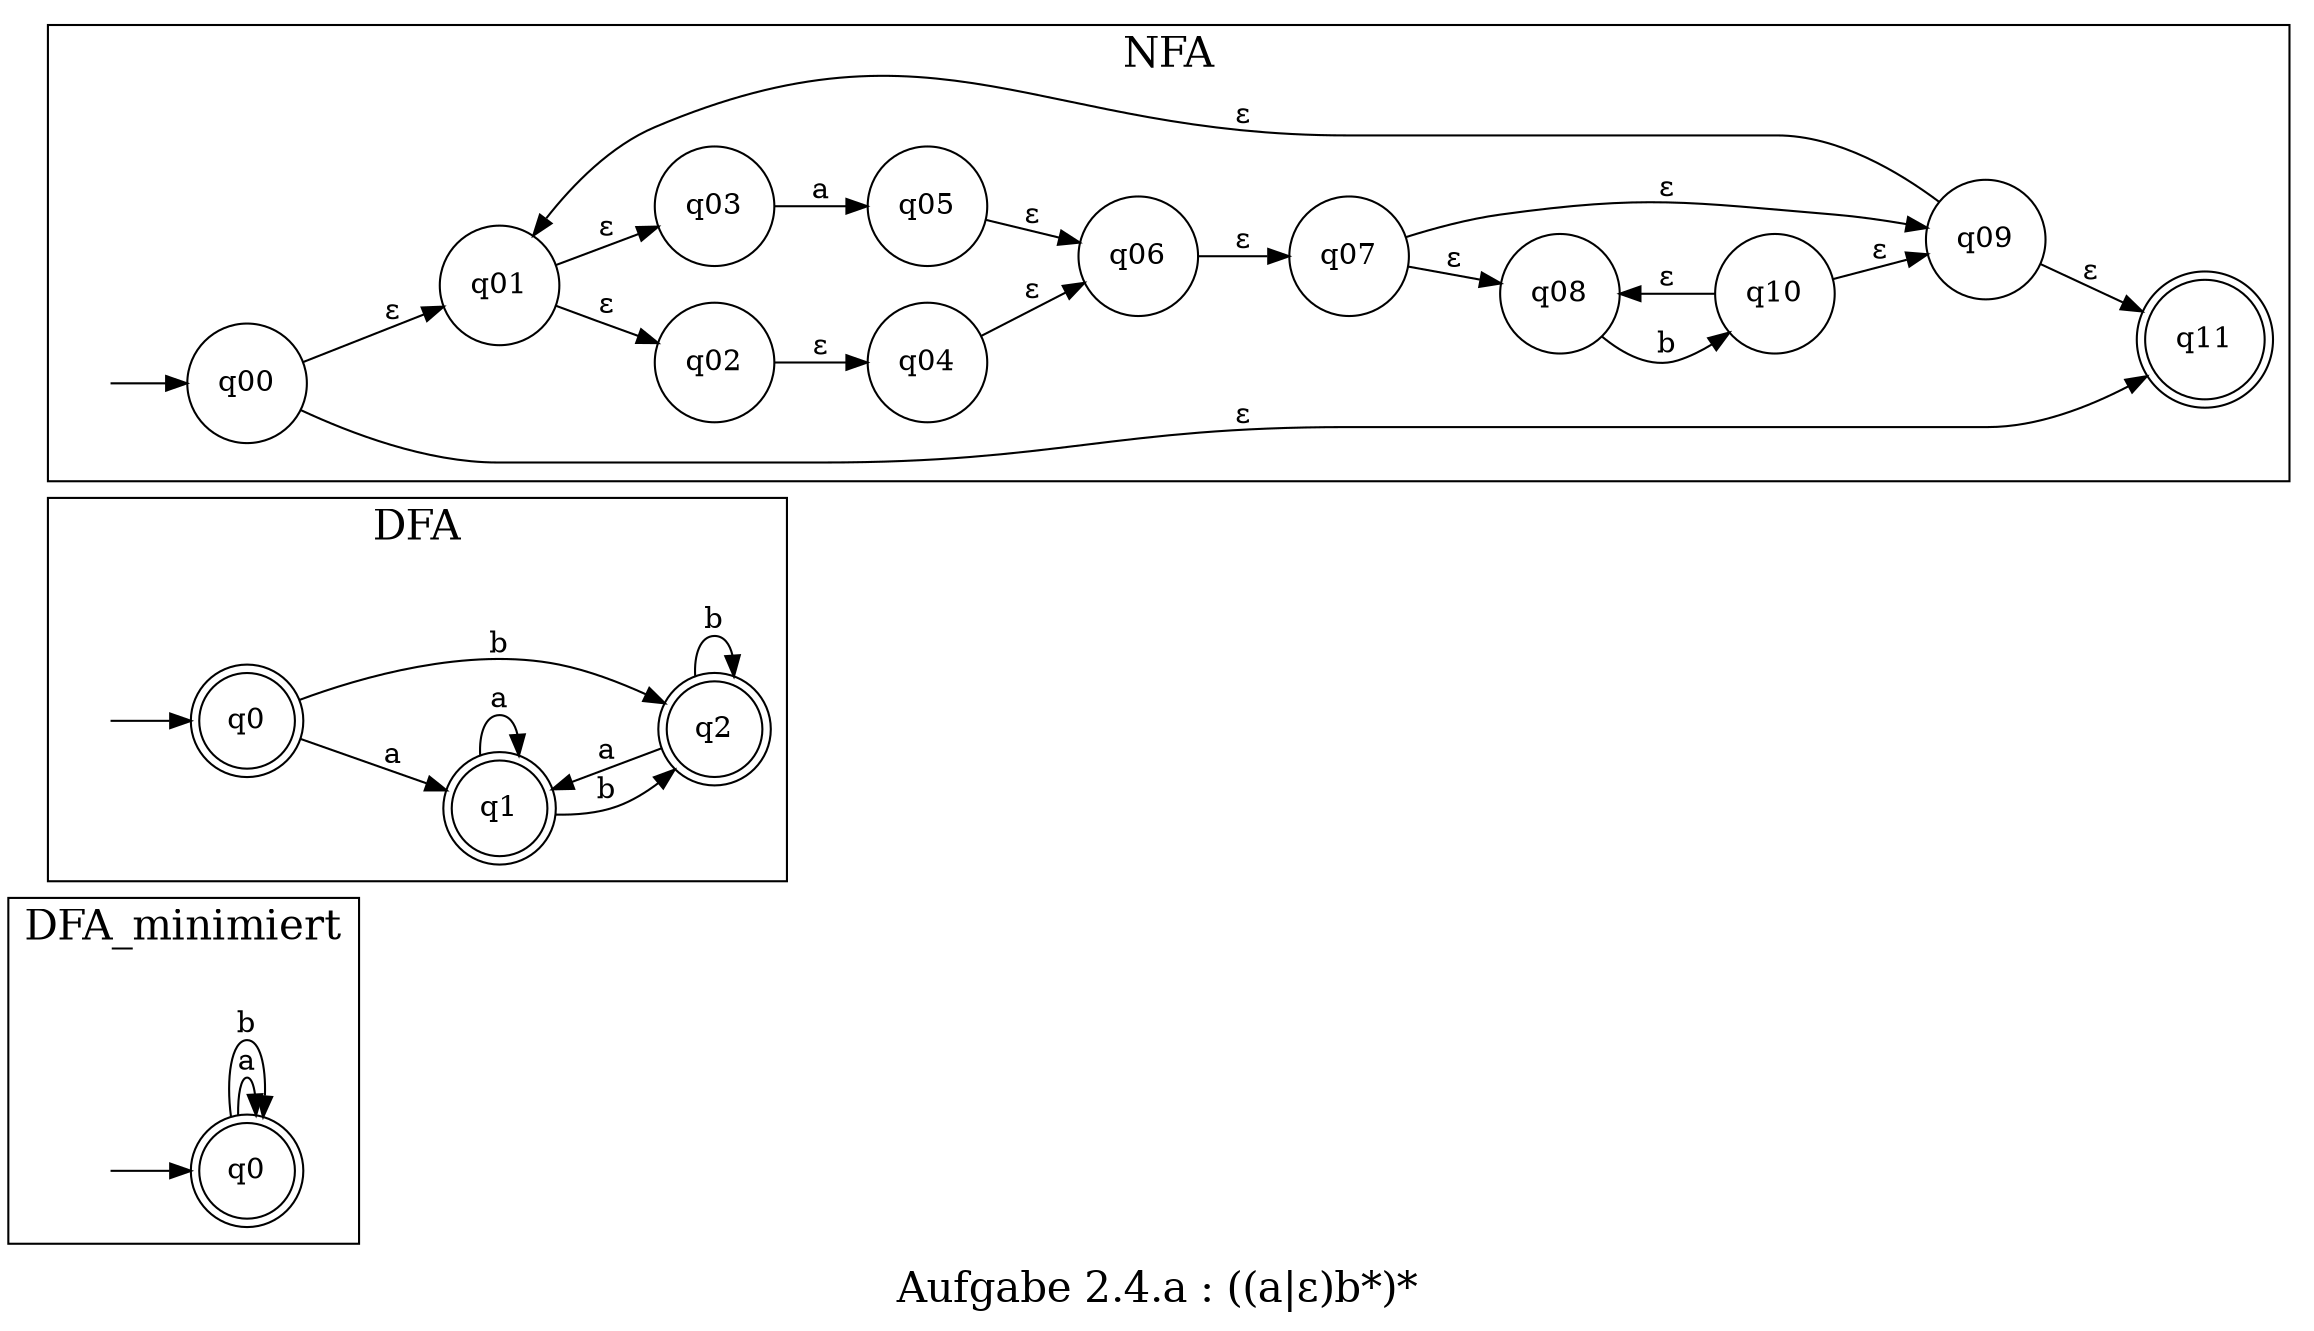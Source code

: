 digraph fs {
	rankdir=LR;
	fontsize=20;
	label = "Aufgabe 2.4.a : ((a|ε)b*)*";

	subgraph cluster_DFA_minimiert {
		label = "DFA_minimiert";
		graph [ dpi = 1200 ];
		node [shape = doublecircle]
		{q00 [label="q0"]};
		secret_node0 [style=invis, fixedsize=true, width=0.2]
		node [shape = circle];
		secret_node0 -> {q00 [label="q0"]};
		{q00 [label="q0"]} -> {q00 [label="q0"]} [label = "a"];
		{q00 [label="q0"]} -> {q00 [label="q0"]} [label = "b"];
	}

	subgraph cluster_DFA {
		label = "DFA";
		graph [ dpi = 1200 ];
		node [shape = doublecircle]
		{q01 [label="q0"]}
		{q11 [label="q1"]}
		{q21 [label="q2"]};
		secret_node1 [style=invis, fixedsize=true, width=0.2]
		node [shape = circle];
		secret_node1 -> {q01 [label="q0"]};
		{q01 [label="q0"]} -> {q11 [label="q1"]} [label = "a"];
		{q01 [label="q0"]} -> {q21 [label="q2"]} [label = "b"];
		{q11 [label="q1"]} -> {q11 [label="q1"]} [label = "a"];
		{q11 [label="q1"]} -> {q21 [label="q2"]} [label = "b"];
		{q21 [label="q2"]} -> {q11 [label="q1"]} [label = "a"];
		{q21 [label="q2"]} -> {q21 [label="q2"]} [label = "b"];
	}

	subgraph cluster_NFA {
		label = "NFA";
		graph [ dpi = 1200 ];
		node [shape = doublecircle]
		{q112 [label="q11"]};
		secret_node2 [style=invis, fixedsize=true, width=0.2]
		node [shape = circle];
		secret_node2 -> {q002 [label="q00"]};
		{q052 [label="q05"]} -> {q062 [label="q06"]} [label = "ε"];
		{q022 [label="q02"]} -> {q042 [label="q04"]} [label = "ε"];
		{q042 [label="q04"]} -> {q062 [label="q06"]} [label = "ε"];
		{q012 [label="q01"]} -> {q022 [label="q02"]} [label = "ε"];
		{q012 [label="q01"]} -> {q032 [label="q03"]} [label = "ε"];
		{q062 [label="q06"]} -> {q072 [label="q07"]} [label = "ε"];
		{q082 [label="q08"]} -> {q102 [label="q10"]} [label = "b"];
		{q102 [label="q10"]} -> {q082 [label="q08"]} [label = "ε"];
		{q102 [label="q10"]} -> {q092 [label="q09"]} [label = "ε"];
		{q072 [label="q07"]} -> {q082 [label="q08"]} [label = "ε"];
		{q072 [label="q07"]} -> {q092 [label="q09"]} [label = "ε"];
		{q092 [label="q09"]} -> {q012 [label="q01"]} [label = "ε"];
		{q092 [label="q09"]} -> {q112 [label="q11"]} [label = "ε"];
		{q002 [label="q00"]} -> {q012 [label="q01"]} [label = "ε"];
		{q002 [label="q00"]} -> {q112 [label="q11"]} [label = "ε"];
		{q032 [label="q03"]} -> {q052 [label="q05"]} [label = "a"];
	}
}
